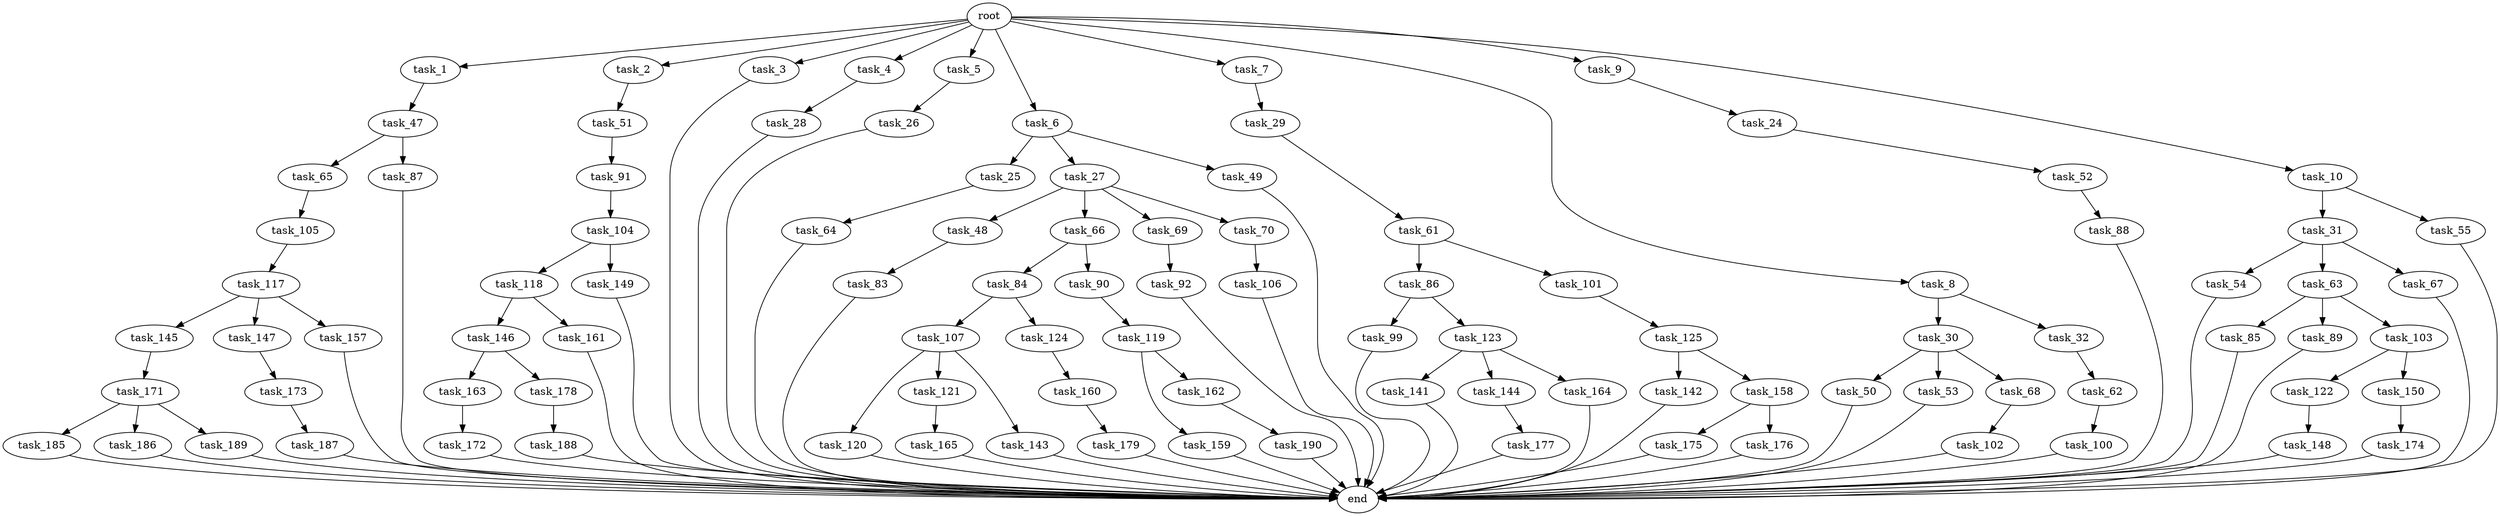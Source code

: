 digraph G {
  root [size="0.000000"];
  task_1 [size="102.400000"];
  task_2 [size="102.400000"];
  task_3 [size="102.400000"];
  task_4 [size="102.400000"];
  task_5 [size="102.400000"];
  task_6 [size="102.400000"];
  task_7 [size="102.400000"];
  task_8 [size="102.400000"];
  task_9 [size="102.400000"];
  task_10 [size="102.400000"];
  task_24 [size="7730941132.800000"];
  task_25 [size="42090679500.800003"];
  task_26 [size="42090679500.800003"];
  task_27 [size="42090679500.800003"];
  task_28 [size="30923764531.200001"];
  task_29 [size="21474836480.000000"];
  task_30 [size="30923764531.200001"];
  task_31 [size="42090679500.800003"];
  task_32 [size="30923764531.200001"];
  task_47 [size="42090679500.800003"];
  task_48 [size="21474836480.000000"];
  task_49 [size="42090679500.800003"];
  task_50 [size="3435973836.800000"];
  task_51 [size="13743895347.200001"];
  task_52 [size="85899345920.000000"];
  task_53 [size="3435973836.800000"];
  task_54 [size="21474836480.000000"];
  task_55 [size="42090679500.800003"];
  task_61 [size="42090679500.800003"];
  task_62 [size="30923764531.200001"];
  task_63 [size="21474836480.000000"];
  task_64 [size="7730941132.800000"];
  task_65 [size="3435973836.800000"];
  task_66 [size="21474836480.000000"];
  task_67 [size="21474836480.000000"];
  task_68 [size="3435973836.800000"];
  task_69 [size="21474836480.000000"];
  task_70 [size="21474836480.000000"];
  task_83 [size="7730941132.800000"];
  task_84 [size="13743895347.200001"];
  task_85 [size="69578470195.199997"];
  task_86 [size="21474836480.000000"];
  task_87 [size="3435973836.800000"];
  task_88 [size="3435973836.800000"];
  task_89 [size="69578470195.199997"];
  task_90 [size="13743895347.200001"];
  task_91 [size="3435973836.800000"];
  task_92 [size="69578470195.199997"];
  task_99 [size="42090679500.800003"];
  task_100 [size="69578470195.199997"];
  task_101 [size="21474836480.000000"];
  task_102 [size="21474836480.000000"];
  task_103 [size="69578470195.199997"];
  task_104 [size="30923764531.200001"];
  task_105 [size="30923764531.200001"];
  task_106 [size="54975581388.800003"];
  task_107 [size="7730941132.800000"];
  task_117 [size="3435973836.800000"];
  task_118 [size="69578470195.199997"];
  task_119 [size="69578470195.199997"];
  task_120 [size="69578470195.199997"];
  task_121 [size="69578470195.199997"];
  task_122 [size="85899345920.000000"];
  task_123 [size="42090679500.800003"];
  task_124 [size="7730941132.800000"];
  task_125 [size="42090679500.800003"];
  task_141 [size="54975581388.800003"];
  task_142 [size="13743895347.200001"];
  task_143 [size="69578470195.199997"];
  task_144 [size="54975581388.800003"];
  task_145 [size="42090679500.800003"];
  task_146 [size="13743895347.200001"];
  task_147 [size="42090679500.800003"];
  task_148 [size="69578470195.199997"];
  task_149 [size="69578470195.199997"];
  task_150 [size="85899345920.000000"];
  task_157 [size="42090679500.800003"];
  task_158 [size="13743895347.200001"];
  task_159 [size="3435973836.800000"];
  task_160 [size="13743895347.200001"];
  task_161 [size="13743895347.200001"];
  task_162 [size="3435973836.800000"];
  task_163 [size="54975581388.800003"];
  task_164 [size="54975581388.800003"];
  task_165 [size="7730941132.800000"];
  task_171 [size="7730941132.800000"];
  task_172 [size="69578470195.199997"];
  task_173 [size="30923764531.200001"];
  task_174 [size="69578470195.199997"];
  task_175 [size="69578470195.199997"];
  task_176 [size="69578470195.199997"];
  task_177 [size="69578470195.199997"];
  task_178 [size="54975581388.800003"];
  task_179 [size="21474836480.000000"];
  task_185 [size="85899345920.000000"];
  task_186 [size="85899345920.000000"];
  task_187 [size="30923764531.200001"];
  task_188 [size="21474836480.000000"];
  task_189 [size="85899345920.000000"];
  task_190 [size="42090679500.800003"];
  end [size="0.000000"];

  root -> task_1 [size="1.000000"];
  root -> task_2 [size="1.000000"];
  root -> task_3 [size="1.000000"];
  root -> task_4 [size="1.000000"];
  root -> task_5 [size="1.000000"];
  root -> task_6 [size="1.000000"];
  root -> task_7 [size="1.000000"];
  root -> task_8 [size="1.000000"];
  root -> task_9 [size="1.000000"];
  root -> task_10 [size="1.000000"];
  task_1 -> task_47 [size="411041792.000000"];
  task_2 -> task_51 [size="134217728.000000"];
  task_3 -> end [size="1.000000"];
  task_4 -> task_28 [size="301989888.000000"];
  task_5 -> task_26 [size="411041792.000000"];
  task_6 -> task_25 [size="411041792.000000"];
  task_6 -> task_27 [size="411041792.000000"];
  task_6 -> task_49 [size="411041792.000000"];
  task_7 -> task_29 [size="209715200.000000"];
  task_8 -> task_30 [size="301989888.000000"];
  task_8 -> task_32 [size="301989888.000000"];
  task_9 -> task_24 [size="75497472.000000"];
  task_10 -> task_31 [size="411041792.000000"];
  task_10 -> task_55 [size="411041792.000000"];
  task_24 -> task_52 [size="838860800.000000"];
  task_25 -> task_64 [size="75497472.000000"];
  task_26 -> end [size="1.000000"];
  task_27 -> task_48 [size="209715200.000000"];
  task_27 -> task_66 [size="209715200.000000"];
  task_27 -> task_69 [size="209715200.000000"];
  task_27 -> task_70 [size="209715200.000000"];
  task_28 -> end [size="1.000000"];
  task_29 -> task_61 [size="411041792.000000"];
  task_30 -> task_50 [size="33554432.000000"];
  task_30 -> task_53 [size="33554432.000000"];
  task_30 -> task_68 [size="33554432.000000"];
  task_31 -> task_54 [size="209715200.000000"];
  task_31 -> task_63 [size="209715200.000000"];
  task_31 -> task_67 [size="209715200.000000"];
  task_32 -> task_62 [size="301989888.000000"];
  task_47 -> task_65 [size="33554432.000000"];
  task_47 -> task_87 [size="33554432.000000"];
  task_48 -> task_83 [size="75497472.000000"];
  task_49 -> end [size="1.000000"];
  task_50 -> end [size="1.000000"];
  task_51 -> task_91 [size="33554432.000000"];
  task_52 -> task_88 [size="33554432.000000"];
  task_53 -> end [size="1.000000"];
  task_54 -> end [size="1.000000"];
  task_55 -> end [size="1.000000"];
  task_61 -> task_86 [size="209715200.000000"];
  task_61 -> task_101 [size="209715200.000000"];
  task_62 -> task_100 [size="679477248.000000"];
  task_63 -> task_85 [size="679477248.000000"];
  task_63 -> task_89 [size="679477248.000000"];
  task_63 -> task_103 [size="679477248.000000"];
  task_64 -> end [size="1.000000"];
  task_65 -> task_105 [size="301989888.000000"];
  task_66 -> task_84 [size="134217728.000000"];
  task_66 -> task_90 [size="134217728.000000"];
  task_67 -> end [size="1.000000"];
  task_68 -> task_102 [size="209715200.000000"];
  task_69 -> task_92 [size="679477248.000000"];
  task_70 -> task_106 [size="536870912.000000"];
  task_83 -> end [size="1.000000"];
  task_84 -> task_107 [size="75497472.000000"];
  task_84 -> task_124 [size="75497472.000000"];
  task_85 -> end [size="1.000000"];
  task_86 -> task_99 [size="411041792.000000"];
  task_86 -> task_123 [size="411041792.000000"];
  task_87 -> end [size="1.000000"];
  task_88 -> end [size="1.000000"];
  task_89 -> end [size="1.000000"];
  task_90 -> task_119 [size="679477248.000000"];
  task_91 -> task_104 [size="301989888.000000"];
  task_92 -> end [size="1.000000"];
  task_99 -> end [size="1.000000"];
  task_100 -> end [size="1.000000"];
  task_101 -> task_125 [size="411041792.000000"];
  task_102 -> end [size="1.000000"];
  task_103 -> task_122 [size="838860800.000000"];
  task_103 -> task_150 [size="838860800.000000"];
  task_104 -> task_118 [size="679477248.000000"];
  task_104 -> task_149 [size="679477248.000000"];
  task_105 -> task_117 [size="33554432.000000"];
  task_106 -> end [size="1.000000"];
  task_107 -> task_120 [size="679477248.000000"];
  task_107 -> task_121 [size="679477248.000000"];
  task_107 -> task_143 [size="679477248.000000"];
  task_117 -> task_145 [size="411041792.000000"];
  task_117 -> task_147 [size="411041792.000000"];
  task_117 -> task_157 [size="411041792.000000"];
  task_118 -> task_146 [size="134217728.000000"];
  task_118 -> task_161 [size="134217728.000000"];
  task_119 -> task_159 [size="33554432.000000"];
  task_119 -> task_162 [size="33554432.000000"];
  task_120 -> end [size="1.000000"];
  task_121 -> task_165 [size="75497472.000000"];
  task_122 -> task_148 [size="679477248.000000"];
  task_123 -> task_141 [size="536870912.000000"];
  task_123 -> task_144 [size="536870912.000000"];
  task_123 -> task_164 [size="536870912.000000"];
  task_124 -> task_160 [size="134217728.000000"];
  task_125 -> task_142 [size="134217728.000000"];
  task_125 -> task_158 [size="134217728.000000"];
  task_141 -> end [size="1.000000"];
  task_142 -> end [size="1.000000"];
  task_143 -> end [size="1.000000"];
  task_144 -> task_177 [size="679477248.000000"];
  task_145 -> task_171 [size="75497472.000000"];
  task_146 -> task_163 [size="536870912.000000"];
  task_146 -> task_178 [size="536870912.000000"];
  task_147 -> task_173 [size="301989888.000000"];
  task_148 -> end [size="1.000000"];
  task_149 -> end [size="1.000000"];
  task_150 -> task_174 [size="679477248.000000"];
  task_157 -> end [size="1.000000"];
  task_158 -> task_175 [size="679477248.000000"];
  task_158 -> task_176 [size="679477248.000000"];
  task_159 -> end [size="1.000000"];
  task_160 -> task_179 [size="209715200.000000"];
  task_161 -> end [size="1.000000"];
  task_162 -> task_190 [size="411041792.000000"];
  task_163 -> task_172 [size="679477248.000000"];
  task_164 -> end [size="1.000000"];
  task_165 -> end [size="1.000000"];
  task_171 -> task_185 [size="838860800.000000"];
  task_171 -> task_186 [size="838860800.000000"];
  task_171 -> task_189 [size="838860800.000000"];
  task_172 -> end [size="1.000000"];
  task_173 -> task_187 [size="301989888.000000"];
  task_174 -> end [size="1.000000"];
  task_175 -> end [size="1.000000"];
  task_176 -> end [size="1.000000"];
  task_177 -> end [size="1.000000"];
  task_178 -> task_188 [size="209715200.000000"];
  task_179 -> end [size="1.000000"];
  task_185 -> end [size="1.000000"];
  task_186 -> end [size="1.000000"];
  task_187 -> end [size="1.000000"];
  task_188 -> end [size="1.000000"];
  task_189 -> end [size="1.000000"];
  task_190 -> end [size="1.000000"];
}
